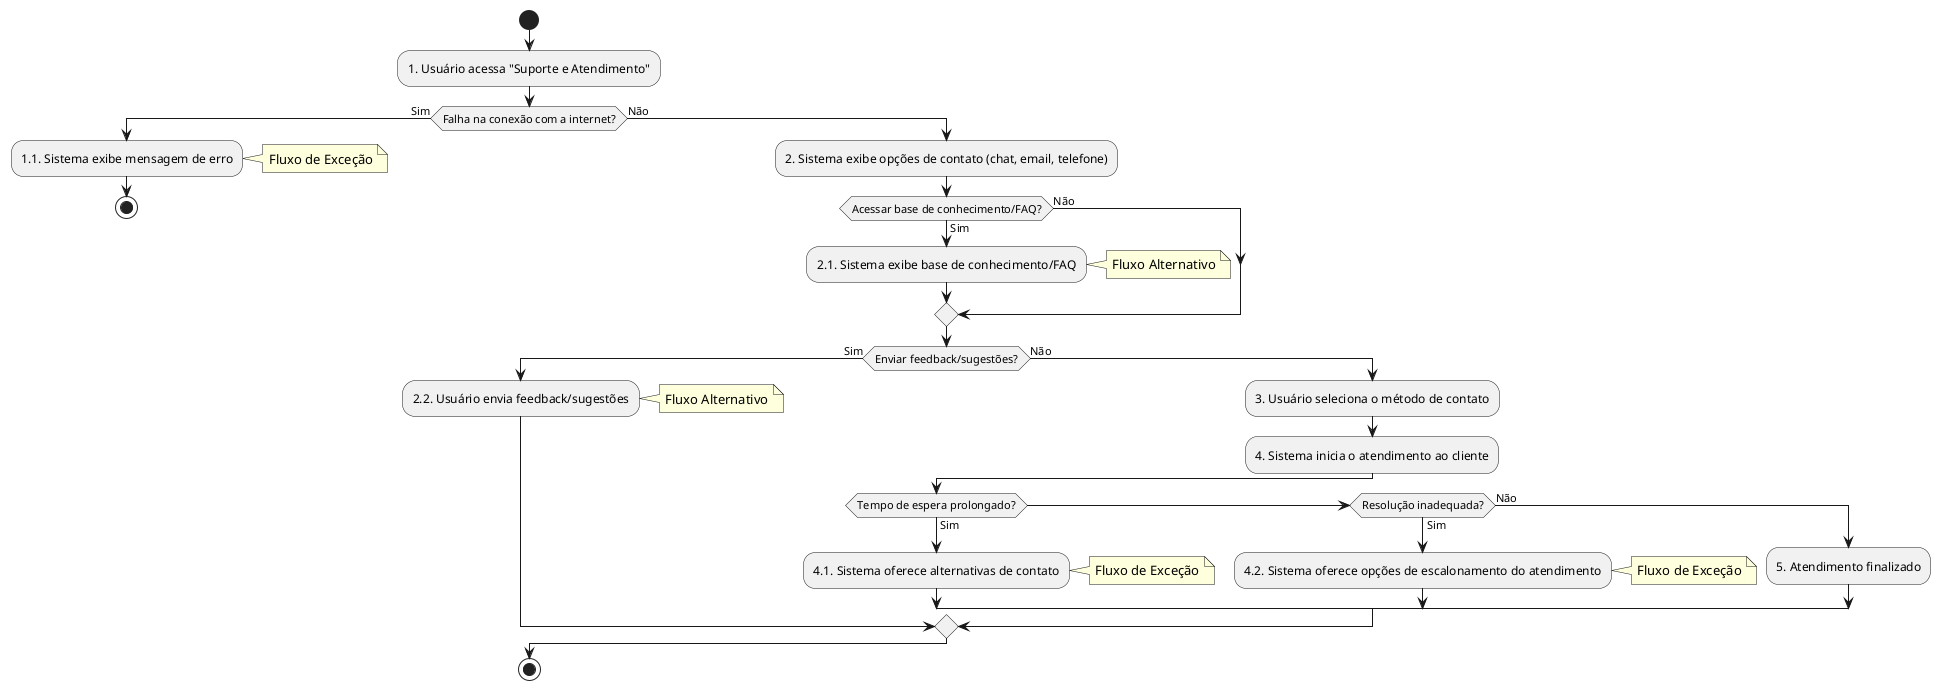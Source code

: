 @startuml
start
:1. Usuário acessa "Suporte e Atendimento";

if (Falha na conexão com a internet?) then (Sim)
  :1.1. Sistema exibe mensagem de erro;
  note right: Fluxo de Exceção
  stop
else (Não)
  :2. Sistema exibe opções de contato (chat, email, telefone);

  if (Acessar base de conhecimento/FAQ?) then (Sim)
    :2.1. Sistema exibe base de conhecimento/FAQ;
    note right: Fluxo Alternativo
  else (Não)
  endif

  if (Enviar feedback/sugestões?) then (Sim)
    :2.2. Usuário envia feedback/sugestões;
    note right: Fluxo Alternativo
  else (Não)
    :3. Usuário seleciona o método de contato;
    :4. Sistema inicia o atendimento ao cliente;

    if (Tempo de espera prolongado?) then (Sim)
      :4.1. Sistema oferece alternativas de contato;
      note right: Fluxo de Exceção
    elseif (Resolução inadequada?) then (Sim)
      :4.2. Sistema oferece opções de escalonamento do atendimento;
      note right: Fluxo de Exceção
    else (Não)
      :5. Atendimento finalizado;
    endif
  endif
endif
stop
@enduml